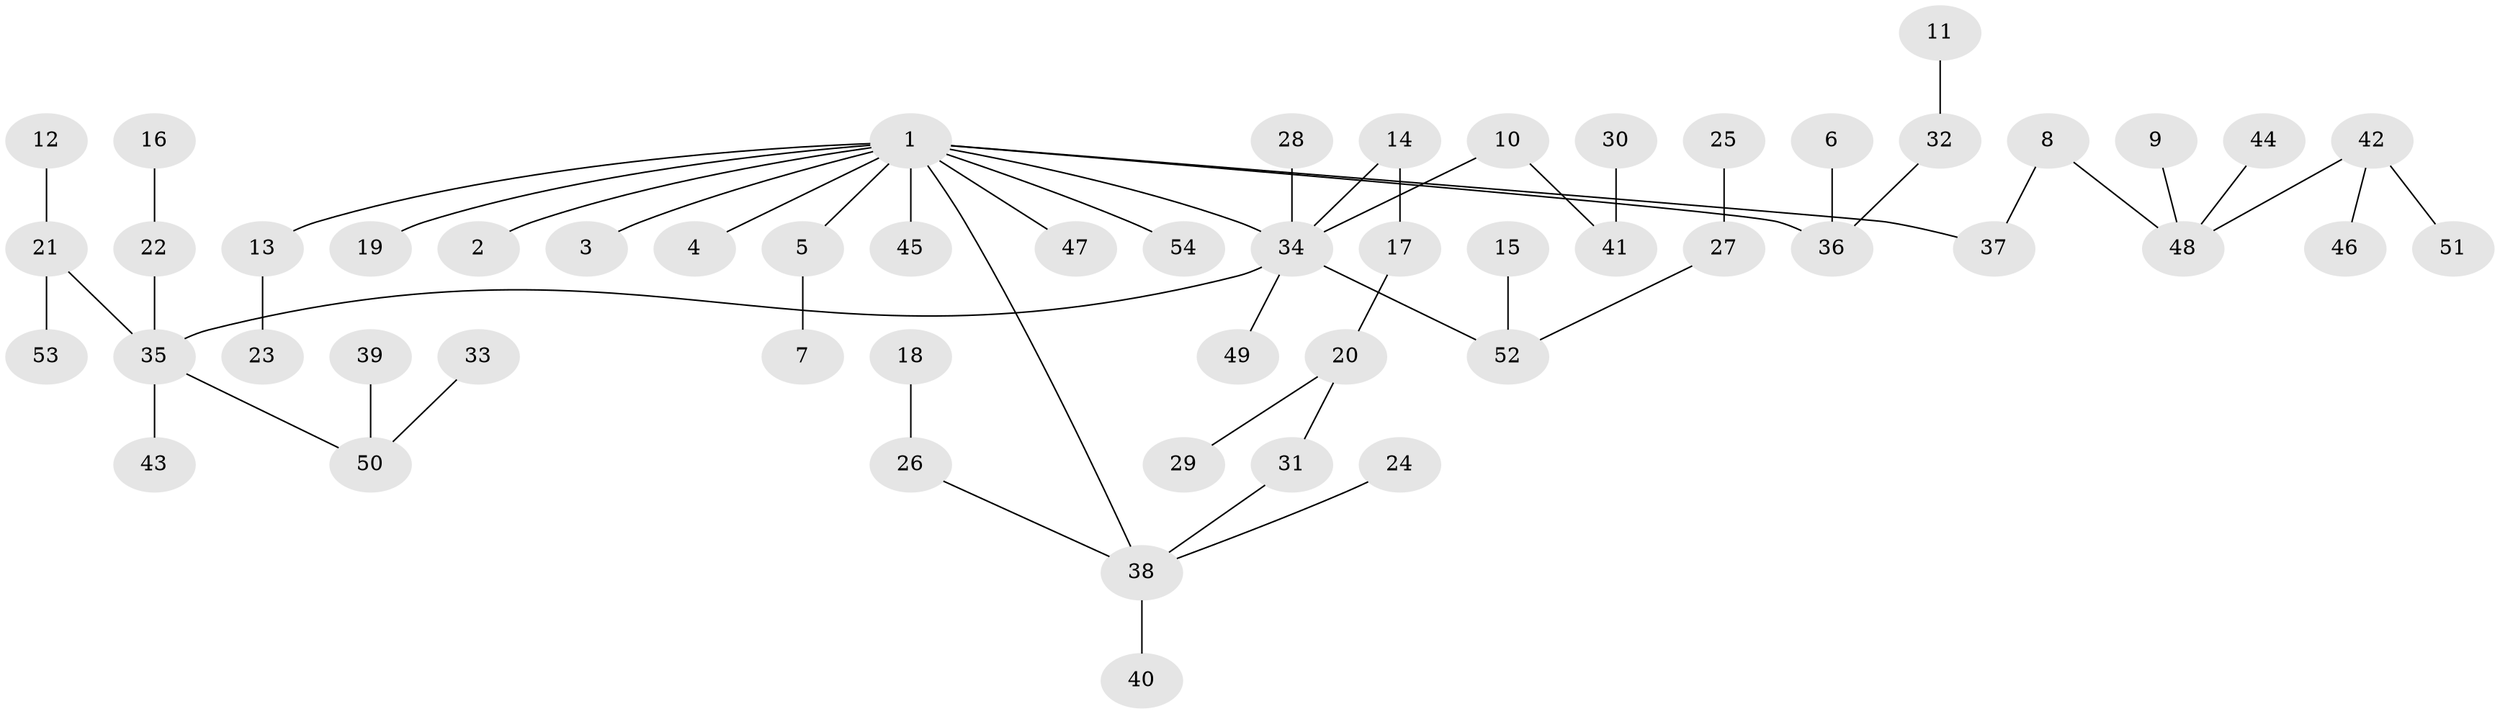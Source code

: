 // original degree distribution, {6: 0.027777777777777776, 9: 0.009259259259259259, 5: 0.018518518518518517, 2: 0.32407407407407407, 1: 0.4444444444444444, 3: 0.12037037037037036, 4: 0.05555555555555555}
// Generated by graph-tools (version 1.1) at 2025/25/03/09/25 03:25:31]
// undirected, 54 vertices, 54 edges
graph export_dot {
graph [start="1"]
  node [color=gray90,style=filled];
  1;
  2;
  3;
  4;
  5;
  6;
  7;
  8;
  9;
  10;
  11;
  12;
  13;
  14;
  15;
  16;
  17;
  18;
  19;
  20;
  21;
  22;
  23;
  24;
  25;
  26;
  27;
  28;
  29;
  30;
  31;
  32;
  33;
  34;
  35;
  36;
  37;
  38;
  39;
  40;
  41;
  42;
  43;
  44;
  45;
  46;
  47;
  48;
  49;
  50;
  51;
  52;
  53;
  54;
  1 -- 2 [weight=1.0];
  1 -- 3 [weight=1.0];
  1 -- 4 [weight=1.0];
  1 -- 5 [weight=1.0];
  1 -- 13 [weight=1.0];
  1 -- 19 [weight=1.0];
  1 -- 34 [weight=1.0];
  1 -- 36 [weight=1.0];
  1 -- 37 [weight=1.0];
  1 -- 38 [weight=1.0];
  1 -- 45 [weight=1.0];
  1 -- 47 [weight=1.0];
  1 -- 54 [weight=1.0];
  5 -- 7 [weight=1.0];
  6 -- 36 [weight=1.0];
  8 -- 37 [weight=1.0];
  8 -- 48 [weight=1.0];
  9 -- 48 [weight=1.0];
  10 -- 34 [weight=1.0];
  10 -- 41 [weight=1.0];
  11 -- 32 [weight=1.0];
  12 -- 21 [weight=1.0];
  13 -- 23 [weight=1.0];
  14 -- 17 [weight=1.0];
  14 -- 34 [weight=1.0];
  15 -- 52 [weight=1.0];
  16 -- 22 [weight=1.0];
  17 -- 20 [weight=1.0];
  18 -- 26 [weight=1.0];
  20 -- 29 [weight=1.0];
  20 -- 31 [weight=1.0];
  21 -- 35 [weight=1.0];
  21 -- 53 [weight=1.0];
  22 -- 35 [weight=1.0];
  24 -- 38 [weight=1.0];
  25 -- 27 [weight=1.0];
  26 -- 38 [weight=1.0];
  27 -- 52 [weight=1.0];
  28 -- 34 [weight=1.0];
  30 -- 41 [weight=1.0];
  31 -- 38 [weight=1.0];
  32 -- 36 [weight=1.0];
  33 -- 50 [weight=1.0];
  34 -- 35 [weight=1.0];
  34 -- 49 [weight=1.0];
  34 -- 52 [weight=1.0];
  35 -- 43 [weight=2.0];
  35 -- 50 [weight=1.0];
  38 -- 40 [weight=1.0];
  39 -- 50 [weight=1.0];
  42 -- 46 [weight=1.0];
  42 -- 48 [weight=1.0];
  42 -- 51 [weight=1.0];
  44 -- 48 [weight=1.0];
}
